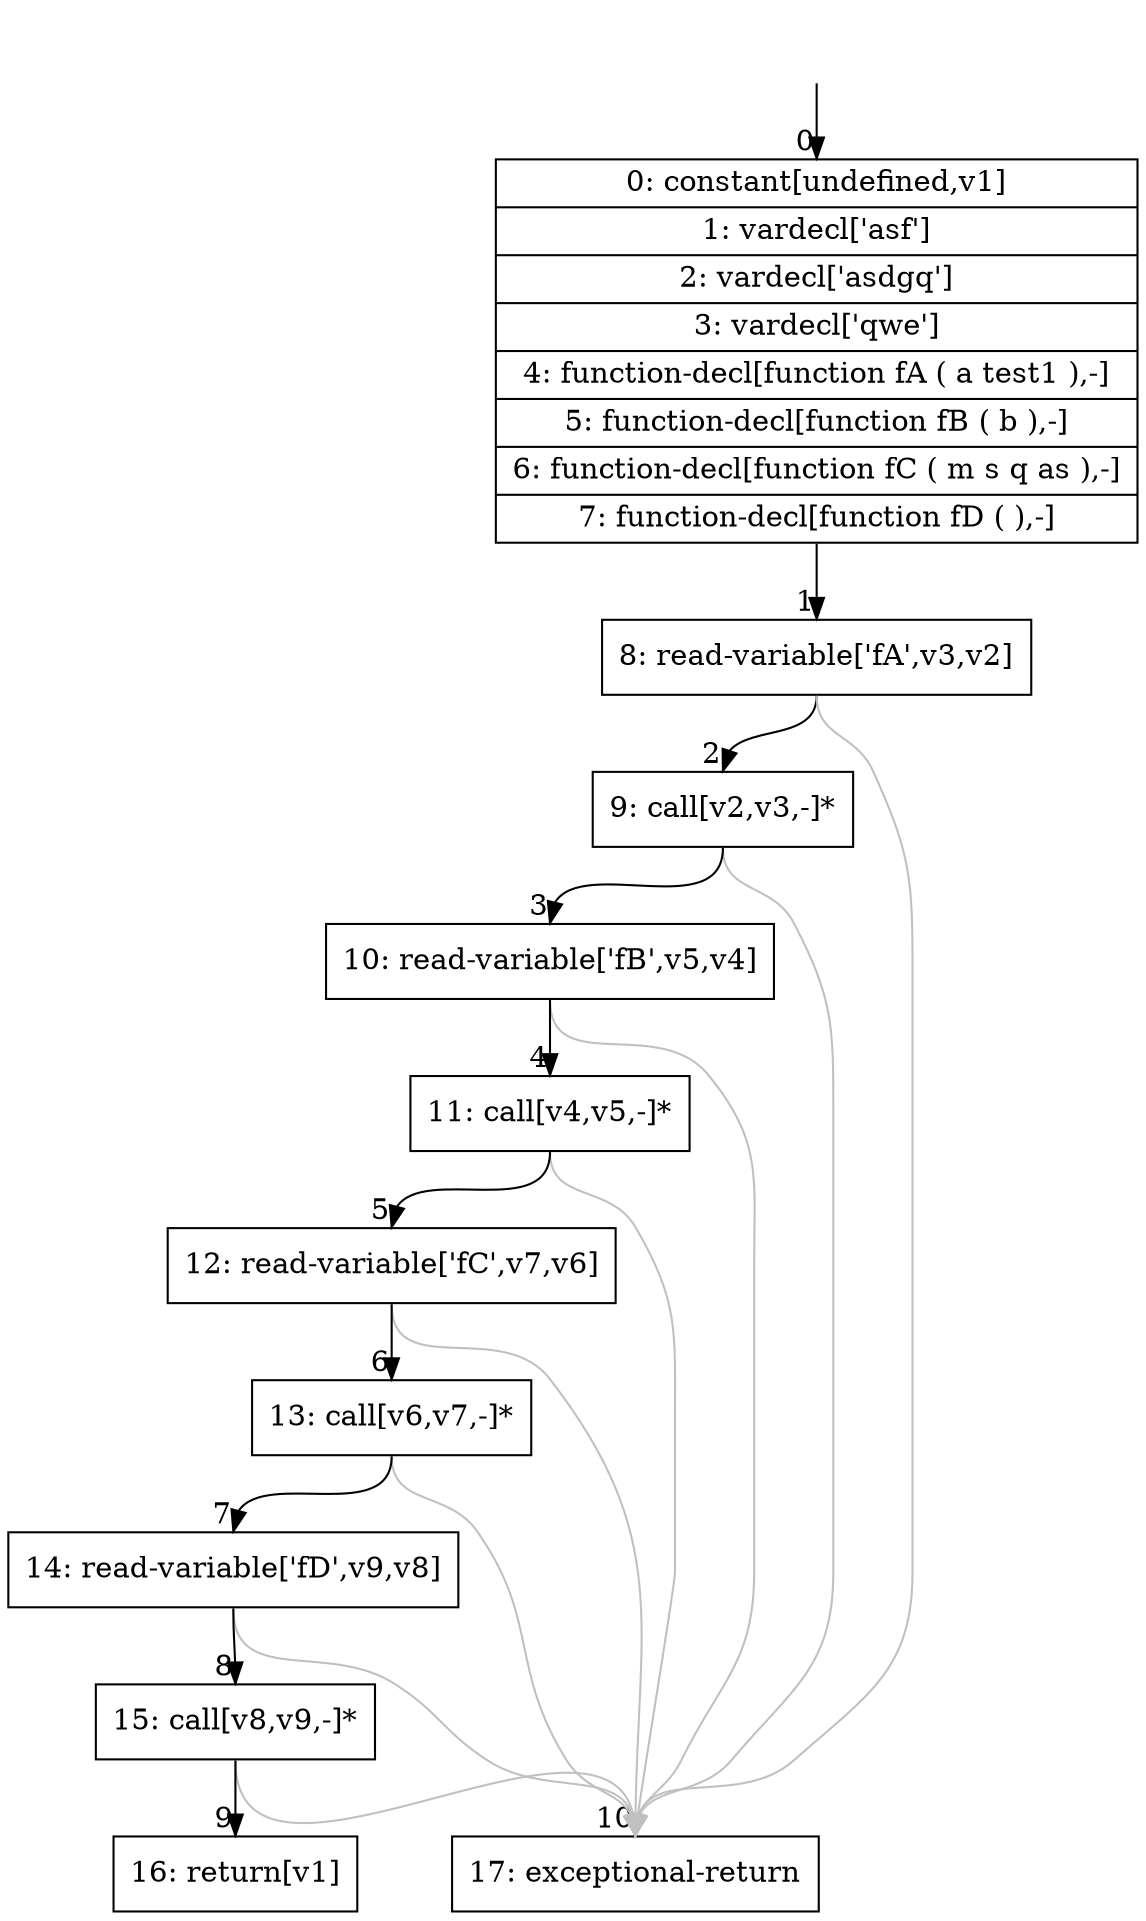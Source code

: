 digraph {
rankdir="TD"
BB_entry0[shape=none,label=""];
BB_entry0 -> BB0 [tailport=s, headport=n, headlabel="    0"]
BB0 [shape=record label="{0: constant[undefined,v1]|1: vardecl['asf']|2: vardecl['asdgq']|3: vardecl['qwe']|4: function-decl[function fA ( a test1 ),-]|5: function-decl[function fB ( b ),-]|6: function-decl[function fC ( m s q as ),-]|7: function-decl[function fD ( ),-]}" ] 
BB0 -> BB1 [tailport=s, headport=n, headlabel="      1"]
BB1 [shape=record label="{8: read-variable['fA',v3,v2]}" ] 
BB1 -> BB2 [tailport=s, headport=n, headlabel="      2"]
BB1 -> BB10 [tailport=s, headport=n, color=gray, headlabel="      10"]
BB2 [shape=record label="{9: call[v2,v3,-]*}" ] 
BB2 -> BB3 [tailport=s, headport=n, headlabel="      3"]
BB2 -> BB10 [tailport=s, headport=n, color=gray]
BB3 [shape=record label="{10: read-variable['fB',v5,v4]}" ] 
BB3 -> BB4 [tailport=s, headport=n, headlabel="      4"]
BB3 -> BB10 [tailport=s, headport=n, color=gray]
BB4 [shape=record label="{11: call[v4,v5,-]*}" ] 
BB4 -> BB5 [tailport=s, headport=n, headlabel="      5"]
BB4 -> BB10 [tailport=s, headport=n, color=gray]
BB5 [shape=record label="{12: read-variable['fC',v7,v6]}" ] 
BB5 -> BB6 [tailport=s, headport=n, headlabel="      6"]
BB5 -> BB10 [tailport=s, headport=n, color=gray]
BB6 [shape=record label="{13: call[v6,v7,-]*}" ] 
BB6 -> BB7 [tailport=s, headport=n, headlabel="      7"]
BB6 -> BB10 [tailport=s, headport=n, color=gray]
BB7 [shape=record label="{14: read-variable['fD',v9,v8]}" ] 
BB7 -> BB8 [tailport=s, headport=n, headlabel="      8"]
BB7 -> BB10 [tailport=s, headport=n, color=gray]
BB8 [shape=record label="{15: call[v8,v9,-]*}" ] 
BB8 -> BB9 [tailport=s, headport=n, headlabel="      9"]
BB8 -> BB10 [tailport=s, headport=n, color=gray]
BB9 [shape=record label="{16: return[v1]}" ] 
BB10 [shape=record label="{17: exceptional-return}" ] 
}
